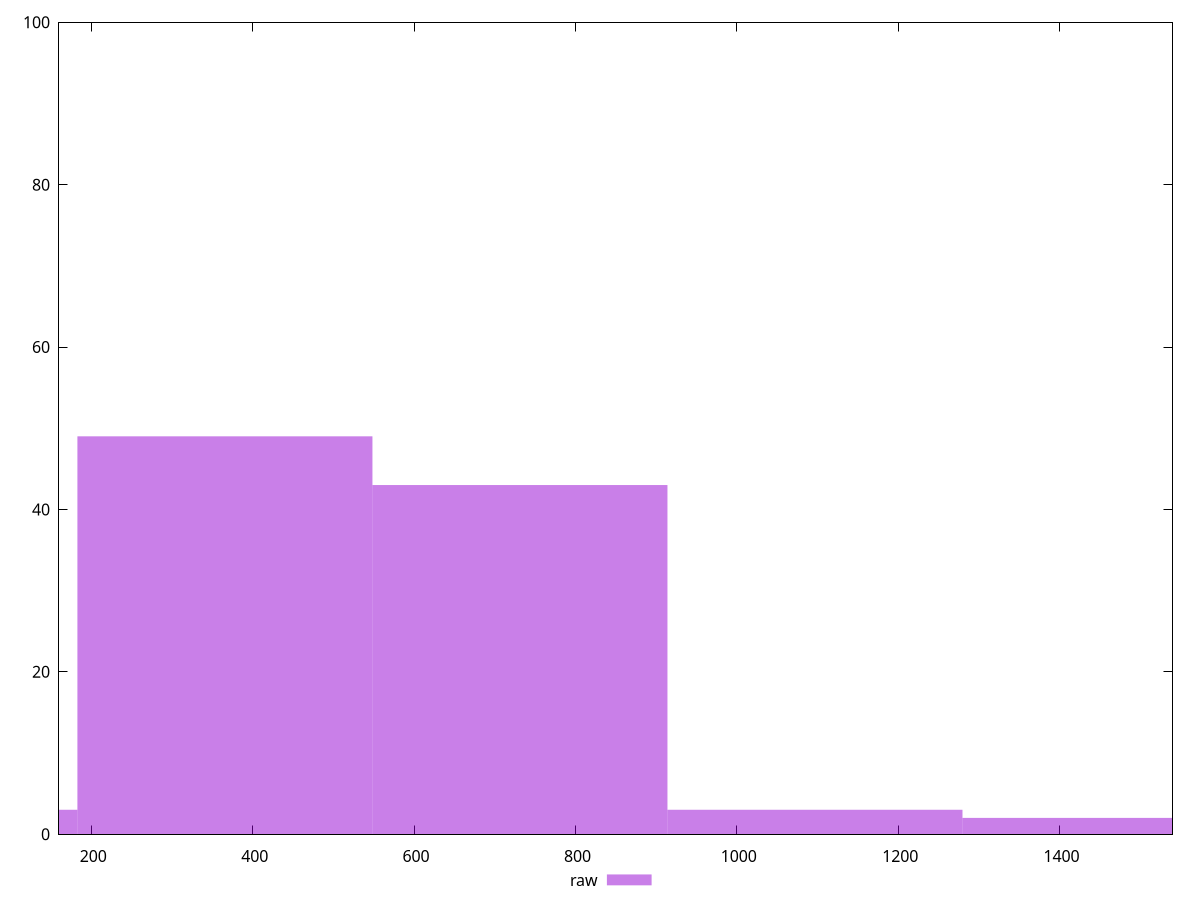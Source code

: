 reset

$raw <<EOF
731.2674584359866 43
365.6337292179933 49
1096.9011876539798 3
0 3
1462.534916871973 2
EOF

set key outside below
set boxwidth 365.6337292179933
set xrange [160:1540]
set yrange [0:100]
set trange [0:100]
set style fill transparent solid 0.5 noborder
set terminal svg size 640, 490 enhanced background rgb 'white'
set output "report_00015_2021-02-09T16-11-33.973Z/uses-http2/samples/pages+cached+noadtech+nomedia/raw/histogram.svg"

plot $raw title "raw" with boxes

reset

